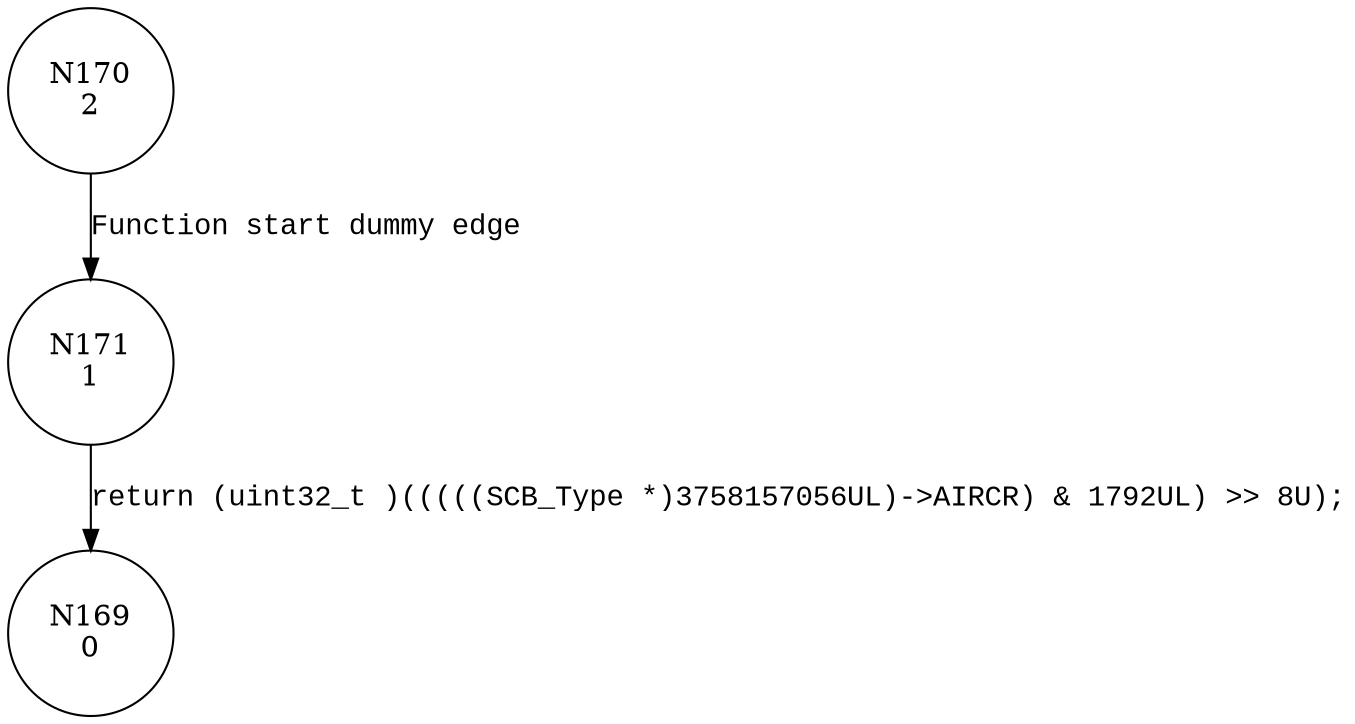 digraph __NVIC_GetPriorityGrouping {
170 [shape="circle" label="N170\n2"]
171 [shape="circle" label="N171\n1"]
169 [shape="circle" label="N169\n0"]
170 -> 171 [label="Function start dummy edge" fontname="Courier New"]
171 -> 169 [label="return (uint32_t )(((((SCB_Type *)3758157056UL)->AIRCR) & 1792UL) >> 8U);" fontname="Courier New"]
}